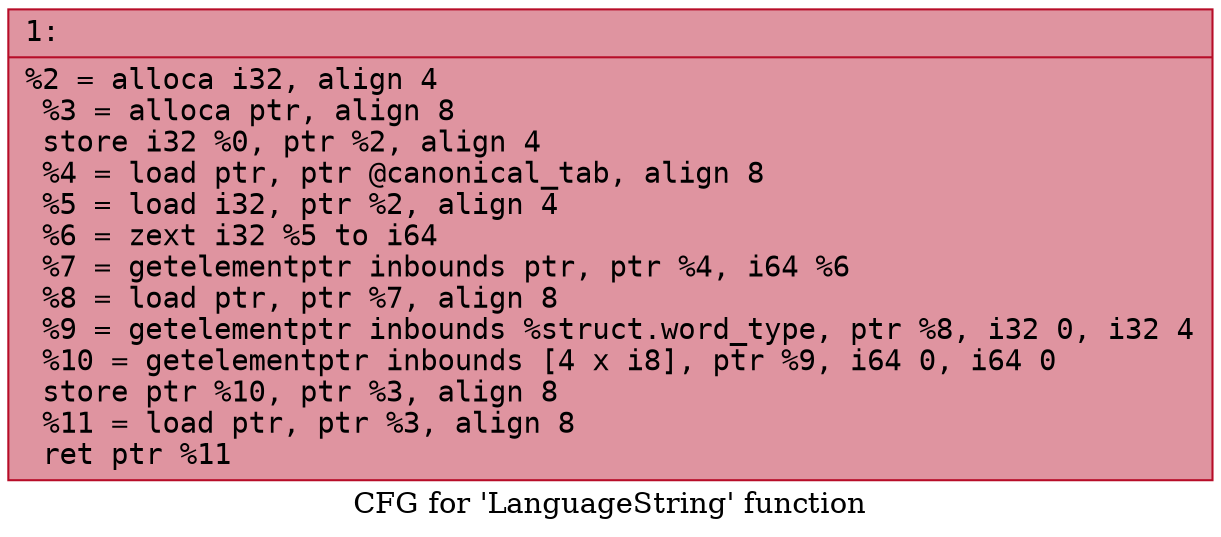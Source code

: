 digraph "CFG for 'LanguageString' function" {
	label="CFG for 'LanguageString' function";

	Node0x600001a12710 [shape=record,color="#b70d28ff", style=filled, fillcolor="#b70d2870" fontname="Courier",label="{1:\l|  %2 = alloca i32, align 4\l  %3 = alloca ptr, align 8\l  store i32 %0, ptr %2, align 4\l  %4 = load ptr, ptr @canonical_tab, align 8\l  %5 = load i32, ptr %2, align 4\l  %6 = zext i32 %5 to i64\l  %7 = getelementptr inbounds ptr, ptr %4, i64 %6\l  %8 = load ptr, ptr %7, align 8\l  %9 = getelementptr inbounds %struct.word_type, ptr %8, i32 0, i32 4\l  %10 = getelementptr inbounds [4 x i8], ptr %9, i64 0, i64 0\l  store ptr %10, ptr %3, align 8\l  %11 = load ptr, ptr %3, align 8\l  ret ptr %11\l}"];
}
